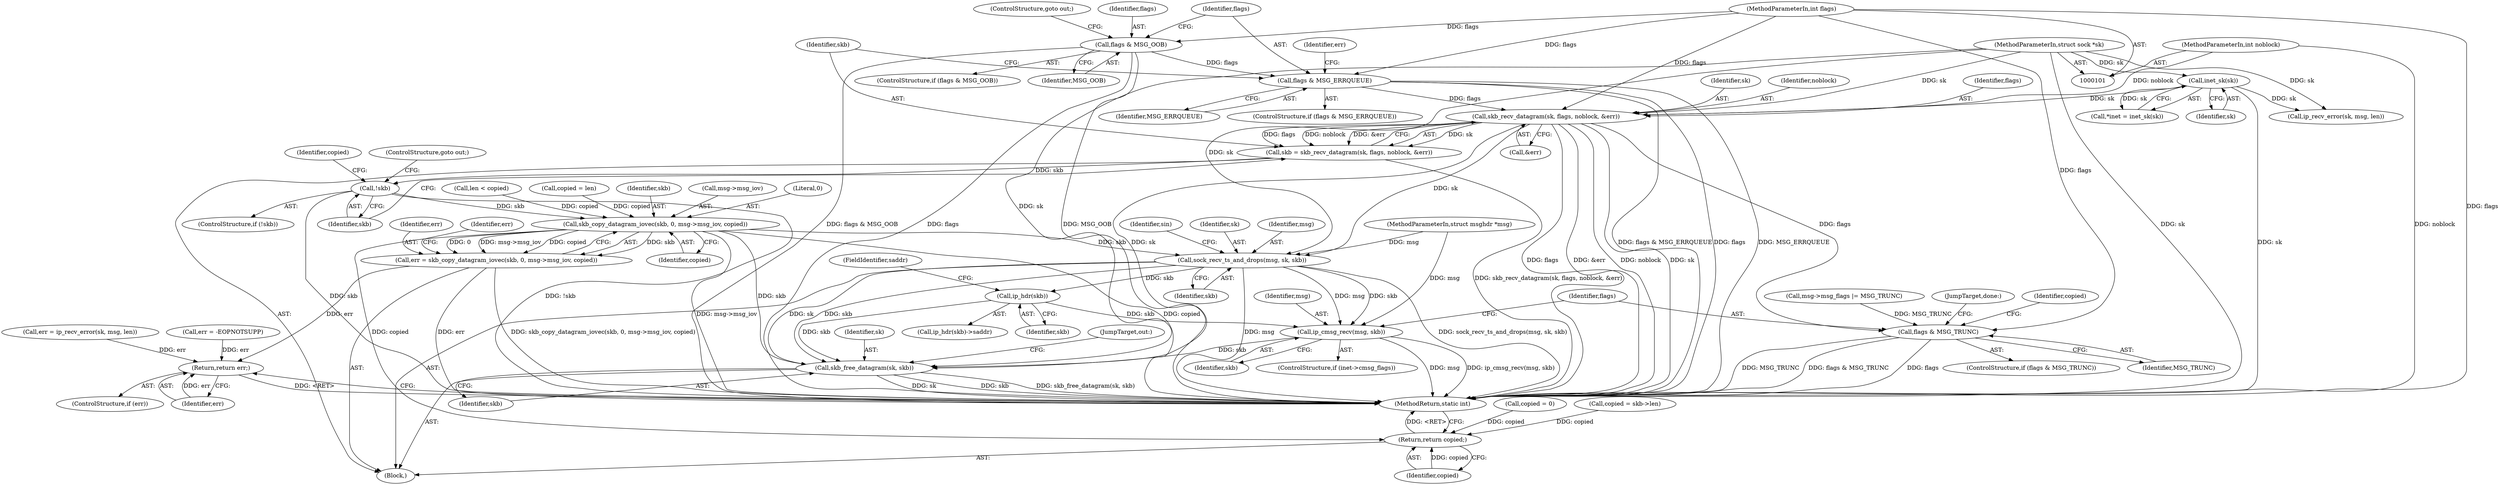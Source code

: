 digraph "0_linux_bceaa90240b6019ed73b49965eac7d167610be69_1@API" {
"1000152" [label="(Call,skb_recv_datagram(sk, flags, noblock, &err))"];
"1000113" [label="(Call,inet_sk(sk))"];
"1000103" [label="(MethodParameterIn,struct sock *sk)"];
"1000139" [label="(Call,flags & MSG_ERRQUEUE)"];
"1000134" [label="(Call,flags & MSG_OOB)"];
"1000107" [label="(MethodParameterIn,int flags)"];
"1000106" [label="(MethodParameterIn,int noblock)"];
"1000150" [label="(Call,skb = skb_recv_datagram(sk, flags, noblock, &err))"];
"1000159" [label="(Call,!skb)"];
"1000182" [label="(Call,skb_copy_datagram_iovec(skb, 0, msg->msg_iov, copied))"];
"1000180" [label="(Call,err = skb_copy_datagram_iovec(skb, 0, msg->msg_iov, copied))"];
"1000258" [label="(Return,return err;)"];
"1000192" [label="(Call,sock_recv_ts_and_drops(msg, sk, skb))"];
"1000211" [label="(Call,ip_hdr(skb))"];
"1000239" [label="(Call,ip_cmsg_recv(msg, skb))"];
"1000252" [label="(Call,skb_free_datagram(sk, skb))"];
"1000260" [label="(Return,return copied;)"];
"1000243" [label="(Call,flags & MSG_TRUNC)"];
"1000106" [label="(MethodParameterIn,int noblock)"];
"1000140" [label="(Identifier,flags)"];
"1000177" [label="(Call,copied = len)"];
"1000260" [label="(Return,return copied;)"];
"1000197" [label="(Identifier,sin)"];
"1000243" [label="(Call,flags & MSG_TRUNC)"];
"1000241" [label="(Identifier,skb)"];
"1000254" [label="(Identifier,skb)"];
"1000172" [label="(Call,msg->msg_flags |= MSG_TRUNC)"];
"1000139" [label="(Call,flags & MSG_ERRQUEUE)"];
"1000242" [label="(ControlStructure,if (flags & MSG_TRUNC))"];
"1000183" [label="(Identifier,skb)"];
"1000195" [label="(Identifier,skb)"];
"1000113" [label="(Call,inet_sk(sk))"];
"1000235" [label="(ControlStructure,if (inet->cmsg_flags))"];
"1000116" [label="(Call,copied = 0)"];
"1000245" [label="(Identifier,MSG_TRUNC)"];
"1000114" [label="(Identifier,sk)"];
"1000251" [label="(JumpTarget,done:)"];
"1000180" [label="(Call,err = skb_copy_datagram_iovec(skb, 0, msg->msg_iov, copied))"];
"1000194" [label="(Identifier,sk)"];
"1000152" [label="(Call,skb_recv_datagram(sk, flags, noblock, &err))"];
"1000144" [label="(Identifier,err)"];
"1000111" [label="(Call,*inet = inet_sk(sk))"];
"1000256" [label="(ControlStructure,if (err))"];
"1000192" [label="(Call,sock_recv_ts_and_drops(msg, sk, skb))"];
"1000160" [label="(Identifier,skb)"];
"1000163" [label="(Identifier,copied)"];
"1000213" [label="(FieldIdentifier,saddr)"];
"1000107" [label="(MethodParameterIn,int flags)"];
"1000252" [label="(Call,skb_free_datagram(sk, skb))"];
"1000158" [label="(ControlStructure,if (!skb))"];
"1000262" [label="(MethodReturn,static int)"];
"1000133" [label="(ControlStructure,if (flags & MSG_OOB))"];
"1000154" [label="(Identifier,flags)"];
"1000103" [label="(MethodParameterIn,struct sock *sk)"];
"1000151" [label="(Identifier,skb)"];
"1000109" [label="(Block,)"];
"1000181" [label="(Identifier,err)"];
"1000193" [label="(Identifier,msg)"];
"1000210" [label="(Call,ip_hdr(skb)->saddr)"];
"1000244" [label="(Identifier,flags)"];
"1000150" [label="(Call,skb = skb_recv_datagram(sk, flags, noblock, &err))"];
"1000136" [label="(Identifier,MSG_OOB)"];
"1000253" [label="(Identifier,sk)"];
"1000190" [label="(Identifier,err)"];
"1000246" [label="(Call,copied = skb->len)"];
"1000261" [label="(Identifier,copied)"];
"1000138" [label="(ControlStructure,if (flags & MSG_ERRQUEUE))"];
"1000137" [label="(ControlStructure,goto out;)"];
"1000212" [label="(Identifier,skb)"];
"1000240" [label="(Identifier,msg)"];
"1000153" [label="(Identifier,sk)"];
"1000143" [label="(Call,err = ip_recv_error(sk, msg, len))"];
"1000185" [label="(Call,msg->msg_iov)"];
"1000188" [label="(Identifier,copied)"];
"1000155" [label="(Identifier,noblock)"];
"1000104" [label="(MethodParameterIn,struct msghdr *msg)"];
"1000135" [label="(Identifier,flags)"];
"1000134" [label="(Call,flags & MSG_OOB)"];
"1000161" [label="(ControlStructure,goto out;)"];
"1000156" [label="(Call,&err)"];
"1000239" [label="(Call,ip_cmsg_recv(msg, skb))"];
"1000247" [label="(Identifier,copied)"];
"1000259" [label="(Identifier,err)"];
"1000184" [label="(Literal,0)"];
"1000141" [label="(Identifier,MSG_ERRQUEUE)"];
"1000159" [label="(Call,!skb)"];
"1000168" [label="(Call,len < copied)"];
"1000182" [label="(Call,skb_copy_datagram_iovec(skb, 0, msg->msg_iov, copied))"];
"1000120" [label="(Call,err = -EOPNOTSUPP)"];
"1000255" [label="(JumpTarget,out:)"];
"1000258" [label="(Return,return err;)"];
"1000211" [label="(Call,ip_hdr(skb))"];
"1000145" [label="(Call,ip_recv_error(sk, msg, len))"];
"1000152" -> "1000150"  [label="AST: "];
"1000152" -> "1000156"  [label="CFG: "];
"1000153" -> "1000152"  [label="AST: "];
"1000154" -> "1000152"  [label="AST: "];
"1000155" -> "1000152"  [label="AST: "];
"1000156" -> "1000152"  [label="AST: "];
"1000150" -> "1000152"  [label="CFG: "];
"1000152" -> "1000262"  [label="DDG: flags"];
"1000152" -> "1000262"  [label="DDG: &err"];
"1000152" -> "1000262"  [label="DDG: noblock"];
"1000152" -> "1000262"  [label="DDG: sk"];
"1000152" -> "1000150"  [label="DDG: sk"];
"1000152" -> "1000150"  [label="DDG: flags"];
"1000152" -> "1000150"  [label="DDG: noblock"];
"1000152" -> "1000150"  [label="DDG: &err"];
"1000113" -> "1000152"  [label="DDG: sk"];
"1000103" -> "1000152"  [label="DDG: sk"];
"1000139" -> "1000152"  [label="DDG: flags"];
"1000107" -> "1000152"  [label="DDG: flags"];
"1000106" -> "1000152"  [label="DDG: noblock"];
"1000152" -> "1000192"  [label="DDG: sk"];
"1000152" -> "1000243"  [label="DDG: flags"];
"1000152" -> "1000252"  [label="DDG: sk"];
"1000113" -> "1000111"  [label="AST: "];
"1000113" -> "1000114"  [label="CFG: "];
"1000114" -> "1000113"  [label="AST: "];
"1000111" -> "1000113"  [label="CFG: "];
"1000113" -> "1000262"  [label="DDG: sk"];
"1000113" -> "1000111"  [label="DDG: sk"];
"1000103" -> "1000113"  [label="DDG: sk"];
"1000113" -> "1000145"  [label="DDG: sk"];
"1000103" -> "1000101"  [label="AST: "];
"1000103" -> "1000262"  [label="DDG: sk"];
"1000103" -> "1000145"  [label="DDG: sk"];
"1000103" -> "1000192"  [label="DDG: sk"];
"1000103" -> "1000252"  [label="DDG: sk"];
"1000139" -> "1000138"  [label="AST: "];
"1000139" -> "1000141"  [label="CFG: "];
"1000140" -> "1000139"  [label="AST: "];
"1000141" -> "1000139"  [label="AST: "];
"1000144" -> "1000139"  [label="CFG: "];
"1000151" -> "1000139"  [label="CFG: "];
"1000139" -> "1000262"  [label="DDG: MSG_ERRQUEUE"];
"1000139" -> "1000262"  [label="DDG: flags & MSG_ERRQUEUE"];
"1000139" -> "1000262"  [label="DDG: flags"];
"1000134" -> "1000139"  [label="DDG: flags"];
"1000107" -> "1000139"  [label="DDG: flags"];
"1000134" -> "1000133"  [label="AST: "];
"1000134" -> "1000136"  [label="CFG: "];
"1000135" -> "1000134"  [label="AST: "];
"1000136" -> "1000134"  [label="AST: "];
"1000137" -> "1000134"  [label="CFG: "];
"1000140" -> "1000134"  [label="CFG: "];
"1000134" -> "1000262"  [label="DDG: flags & MSG_OOB"];
"1000134" -> "1000262"  [label="DDG: flags"];
"1000134" -> "1000262"  [label="DDG: MSG_OOB"];
"1000107" -> "1000134"  [label="DDG: flags"];
"1000107" -> "1000101"  [label="AST: "];
"1000107" -> "1000262"  [label="DDG: flags"];
"1000107" -> "1000243"  [label="DDG: flags"];
"1000106" -> "1000101"  [label="AST: "];
"1000106" -> "1000262"  [label="DDG: noblock"];
"1000150" -> "1000109"  [label="AST: "];
"1000151" -> "1000150"  [label="AST: "];
"1000160" -> "1000150"  [label="CFG: "];
"1000150" -> "1000262"  [label="DDG: skb_recv_datagram(sk, flags, noblock, &err)"];
"1000150" -> "1000159"  [label="DDG: skb"];
"1000159" -> "1000158"  [label="AST: "];
"1000159" -> "1000160"  [label="CFG: "];
"1000160" -> "1000159"  [label="AST: "];
"1000161" -> "1000159"  [label="CFG: "];
"1000163" -> "1000159"  [label="CFG: "];
"1000159" -> "1000262"  [label="DDG: !skb"];
"1000159" -> "1000262"  [label="DDG: skb"];
"1000159" -> "1000182"  [label="DDG: skb"];
"1000182" -> "1000180"  [label="AST: "];
"1000182" -> "1000188"  [label="CFG: "];
"1000183" -> "1000182"  [label="AST: "];
"1000184" -> "1000182"  [label="AST: "];
"1000185" -> "1000182"  [label="AST: "];
"1000188" -> "1000182"  [label="AST: "];
"1000180" -> "1000182"  [label="CFG: "];
"1000182" -> "1000262"  [label="DDG: msg->msg_iov"];
"1000182" -> "1000262"  [label="DDG: copied"];
"1000182" -> "1000180"  [label="DDG: skb"];
"1000182" -> "1000180"  [label="DDG: 0"];
"1000182" -> "1000180"  [label="DDG: msg->msg_iov"];
"1000182" -> "1000180"  [label="DDG: copied"];
"1000177" -> "1000182"  [label="DDG: copied"];
"1000168" -> "1000182"  [label="DDG: copied"];
"1000182" -> "1000192"  [label="DDG: skb"];
"1000182" -> "1000252"  [label="DDG: skb"];
"1000182" -> "1000260"  [label="DDG: copied"];
"1000180" -> "1000109"  [label="AST: "];
"1000181" -> "1000180"  [label="AST: "];
"1000190" -> "1000180"  [label="CFG: "];
"1000180" -> "1000262"  [label="DDG: err"];
"1000180" -> "1000262"  [label="DDG: skb_copy_datagram_iovec(skb, 0, msg->msg_iov, copied)"];
"1000180" -> "1000258"  [label="DDG: err"];
"1000258" -> "1000256"  [label="AST: "];
"1000258" -> "1000259"  [label="CFG: "];
"1000259" -> "1000258"  [label="AST: "];
"1000262" -> "1000258"  [label="CFG: "];
"1000258" -> "1000262"  [label="DDG: <RET>"];
"1000259" -> "1000258"  [label="DDG: err"];
"1000143" -> "1000258"  [label="DDG: err"];
"1000120" -> "1000258"  [label="DDG: err"];
"1000192" -> "1000109"  [label="AST: "];
"1000192" -> "1000195"  [label="CFG: "];
"1000193" -> "1000192"  [label="AST: "];
"1000194" -> "1000192"  [label="AST: "];
"1000195" -> "1000192"  [label="AST: "];
"1000197" -> "1000192"  [label="CFG: "];
"1000192" -> "1000262"  [label="DDG: msg"];
"1000192" -> "1000262"  [label="DDG: sock_recv_ts_and_drops(msg, sk, skb)"];
"1000104" -> "1000192"  [label="DDG: msg"];
"1000192" -> "1000211"  [label="DDG: skb"];
"1000192" -> "1000239"  [label="DDG: msg"];
"1000192" -> "1000239"  [label="DDG: skb"];
"1000192" -> "1000252"  [label="DDG: sk"];
"1000192" -> "1000252"  [label="DDG: skb"];
"1000211" -> "1000210"  [label="AST: "];
"1000211" -> "1000212"  [label="CFG: "];
"1000212" -> "1000211"  [label="AST: "];
"1000213" -> "1000211"  [label="CFG: "];
"1000211" -> "1000239"  [label="DDG: skb"];
"1000211" -> "1000252"  [label="DDG: skb"];
"1000239" -> "1000235"  [label="AST: "];
"1000239" -> "1000241"  [label="CFG: "];
"1000240" -> "1000239"  [label="AST: "];
"1000241" -> "1000239"  [label="AST: "];
"1000244" -> "1000239"  [label="CFG: "];
"1000239" -> "1000262"  [label="DDG: ip_cmsg_recv(msg, skb)"];
"1000239" -> "1000262"  [label="DDG: msg"];
"1000104" -> "1000239"  [label="DDG: msg"];
"1000239" -> "1000252"  [label="DDG: skb"];
"1000252" -> "1000109"  [label="AST: "];
"1000252" -> "1000254"  [label="CFG: "];
"1000253" -> "1000252"  [label="AST: "];
"1000254" -> "1000252"  [label="AST: "];
"1000255" -> "1000252"  [label="CFG: "];
"1000252" -> "1000262"  [label="DDG: sk"];
"1000252" -> "1000262"  [label="DDG: skb"];
"1000252" -> "1000262"  [label="DDG: skb_free_datagram(sk, skb)"];
"1000260" -> "1000109"  [label="AST: "];
"1000260" -> "1000261"  [label="CFG: "];
"1000261" -> "1000260"  [label="AST: "];
"1000262" -> "1000260"  [label="CFG: "];
"1000260" -> "1000262"  [label="DDG: <RET>"];
"1000261" -> "1000260"  [label="DDG: copied"];
"1000246" -> "1000260"  [label="DDG: copied"];
"1000116" -> "1000260"  [label="DDG: copied"];
"1000243" -> "1000242"  [label="AST: "];
"1000243" -> "1000245"  [label="CFG: "];
"1000244" -> "1000243"  [label="AST: "];
"1000245" -> "1000243"  [label="AST: "];
"1000247" -> "1000243"  [label="CFG: "];
"1000251" -> "1000243"  [label="CFG: "];
"1000243" -> "1000262"  [label="DDG: flags"];
"1000243" -> "1000262"  [label="DDG: MSG_TRUNC"];
"1000243" -> "1000262"  [label="DDG: flags & MSG_TRUNC"];
"1000172" -> "1000243"  [label="DDG: MSG_TRUNC"];
}
